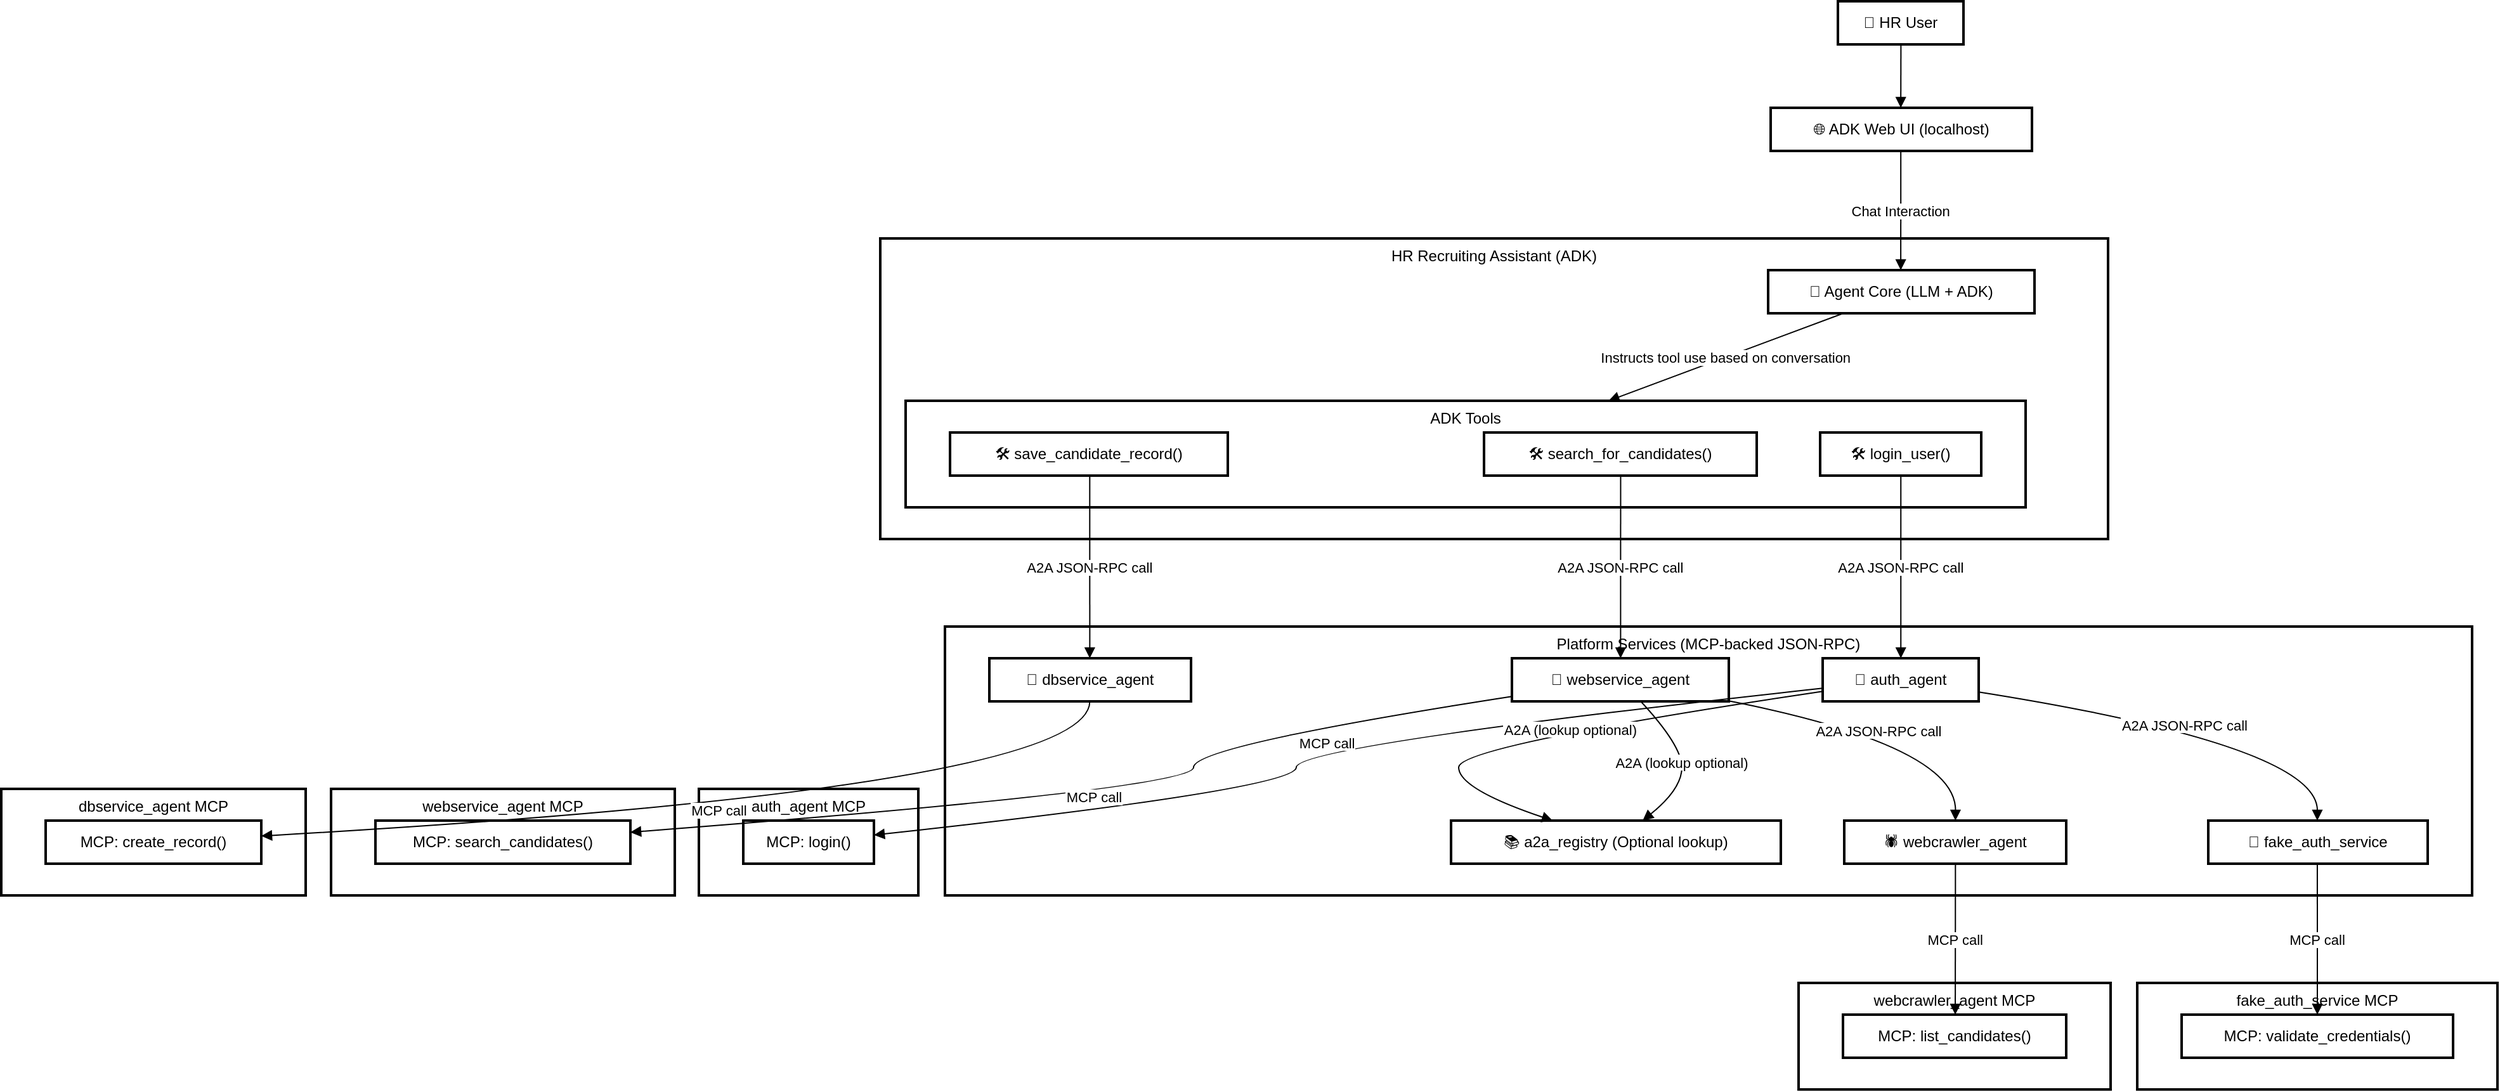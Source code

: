 <mxfile version="21.6.8" type="device">
  <diagram name="Page-1" id="wkovz5vXKfszyQJFtELV">
    <mxGraphModel dx="1098" dy="820" grid="1" gridSize="10" guides="1" tooltips="1" connect="1" arrows="1" fold="1" page="1" pageScale="1" pageWidth="850" pageHeight="1100" math="0" shadow="0">
      <root>
        <mxCell id="0" />
        <mxCell id="1" parent="0" />
        <mxCell id="gvoCo1baOL0UwQFLHFZh-2" value="webcrawler_agent MCP" style="whiteSpace=wrap;strokeWidth=2;verticalAlign=top;" vertex="1" parent="1">
          <mxGeometry x="1437" y="794" width="246" height="84" as="geometry" />
        </mxCell>
        <mxCell id="gvoCo1baOL0UwQFLHFZh-3" value="MCP: list_candidates()" style="whiteSpace=wrap;strokeWidth=2;" vertex="1" parent="1">
          <mxGeometry x="1472" y="819" width="176" height="34" as="geometry" />
        </mxCell>
        <mxCell id="gvoCo1baOL0UwQFLHFZh-4" value="fake_auth_service MCP" style="whiteSpace=wrap;strokeWidth=2;verticalAlign=top;" vertex="1" parent="1">
          <mxGeometry x="1704" y="794" width="284" height="84" as="geometry" />
        </mxCell>
        <mxCell id="gvoCo1baOL0UwQFLHFZh-5" value="MCP: validate_credentials()" style="whiteSpace=wrap;strokeWidth=2;" vertex="1" parent="1">
          <mxGeometry x="1739" y="819" width="214" height="34" as="geometry" />
        </mxCell>
        <mxCell id="gvoCo1baOL0UwQFLHFZh-6" value="dbservice_agent MCP" style="whiteSpace=wrap;strokeWidth=2;verticalAlign=top;" vertex="1" parent="1">
          <mxGeometry x="20" y="641" width="240" height="84" as="geometry" />
        </mxCell>
        <mxCell id="gvoCo1baOL0UwQFLHFZh-7" value="MCP: create_record()" style="whiteSpace=wrap;strokeWidth=2;" vertex="1" parent="1">
          <mxGeometry x="55" y="666" width="170" height="34" as="geometry" />
        </mxCell>
        <mxCell id="gvoCo1baOL0UwQFLHFZh-8" value="webservice_agent MCP" style="whiteSpace=wrap;strokeWidth=2;verticalAlign=top;" vertex="1" parent="1">
          <mxGeometry x="280" y="641" width="271" height="84" as="geometry" />
        </mxCell>
        <mxCell id="gvoCo1baOL0UwQFLHFZh-9" value="MCP: search_candidates()" style="whiteSpace=wrap;strokeWidth=2;" vertex="1" parent="1">
          <mxGeometry x="315" y="666" width="201" height="34" as="geometry" />
        </mxCell>
        <mxCell id="gvoCo1baOL0UwQFLHFZh-10" value="auth_agent MCP" style="whiteSpace=wrap;strokeWidth=2;verticalAlign=top;" vertex="1" parent="1">
          <mxGeometry x="570" y="641" width="173" height="84" as="geometry" />
        </mxCell>
        <mxCell id="gvoCo1baOL0UwQFLHFZh-11" value="MCP: login()" style="whiteSpace=wrap;strokeWidth=2;" vertex="1" parent="1">
          <mxGeometry x="605" y="666" width="103" height="34" as="geometry" />
        </mxCell>
        <mxCell id="gvoCo1baOL0UwQFLHFZh-12" value="Platform Services (MCP-backed JSON-RPC)" style="whiteSpace=wrap;strokeWidth=2;verticalAlign=top;" vertex="1" parent="1">
          <mxGeometry x="764" y="513" width="1204" height="212" as="geometry" />
        </mxCell>
        <mxCell id="gvoCo1baOL0UwQFLHFZh-13" value="🔐 auth_agent" style="whiteSpace=wrap;strokeWidth=2;" vertex="1" parent="1">
          <mxGeometry x="1456" y="538" width="123" height="34" as="geometry" />
        </mxCell>
        <mxCell id="gvoCo1baOL0UwQFLHFZh-14" value="🔎 webservice_agent" style="whiteSpace=wrap;strokeWidth=2;" vertex="1" parent="1">
          <mxGeometry x="1211" y="538" width="171" height="34" as="geometry" />
        </mxCell>
        <mxCell id="gvoCo1baOL0UwQFLHFZh-15" value="💾 dbservice_agent" style="whiteSpace=wrap;strokeWidth=2;" vertex="1" parent="1">
          <mxGeometry x="799" y="538" width="159" height="34" as="geometry" />
        </mxCell>
        <mxCell id="gvoCo1baOL0UwQFLHFZh-16" value="📚 a2a_registry (Optional lookup)" style="whiteSpace=wrap;strokeWidth=2;" vertex="1" parent="1">
          <mxGeometry x="1163" y="666" width="260" height="34" as="geometry" />
        </mxCell>
        <mxCell id="gvoCo1baOL0UwQFLHFZh-17" value="🧪 fake_auth_service" style="whiteSpace=wrap;strokeWidth=2;" vertex="1" parent="1">
          <mxGeometry x="1760" y="666" width="173" height="34" as="geometry" />
        </mxCell>
        <mxCell id="gvoCo1baOL0UwQFLHFZh-18" value="🕷️ webcrawler_agent" style="whiteSpace=wrap;strokeWidth=2;" vertex="1" parent="1">
          <mxGeometry x="1473" y="666" width="175" height="34" as="geometry" />
        </mxCell>
        <mxCell id="gvoCo1baOL0UwQFLHFZh-19" value="HR Recruiting Assistant (ADK)" style="whiteSpace=wrap;strokeWidth=2;verticalAlign=top;" vertex="1" parent="1">
          <mxGeometry x="713" y="207" width="968" height="237" as="geometry" />
        </mxCell>
        <mxCell id="gvoCo1baOL0UwQFLHFZh-20" value="🤖 Agent Core (LLM + ADK)" style="whiteSpace=wrap;strokeWidth=2;" vertex="1" parent="1">
          <mxGeometry x="1413" y="232" width="210" height="34" as="geometry" />
        </mxCell>
        <mxCell id="gvoCo1baOL0UwQFLHFZh-21" value="ADK Tools" style="whiteSpace=wrap;strokeWidth=2;verticalAlign=top;" vertex="1" parent="1">
          <mxGeometry x="733" y="335" width="883" height="84" as="geometry" />
        </mxCell>
        <mxCell id="gvoCo1baOL0UwQFLHFZh-22" value="🛠️ login_user()" style="whiteSpace=wrap;strokeWidth=2;" vertex="1" parent="1">
          <mxGeometry x="1454" y="360" width="127" height="34" as="geometry" />
        </mxCell>
        <mxCell id="gvoCo1baOL0UwQFLHFZh-23" value="🛠️ search_for_candidates()" style="whiteSpace=wrap;strokeWidth=2;" vertex="1" parent="1">
          <mxGeometry x="1189" y="360" width="215" height="34" as="geometry" />
        </mxCell>
        <mxCell id="gvoCo1baOL0UwQFLHFZh-24" value="🛠️ save_candidate_record()" style="whiteSpace=wrap;strokeWidth=2;" vertex="1" parent="1">
          <mxGeometry x="768" y="360" width="219" height="34" as="geometry" />
        </mxCell>
        <mxCell id="gvoCo1baOL0UwQFLHFZh-25" value="🧑 HR User" style="whiteSpace=wrap;strokeWidth=2;" vertex="1" parent="1">
          <mxGeometry x="1468" y="20" width="99" height="34" as="geometry" />
        </mxCell>
        <mxCell id="gvoCo1baOL0UwQFLHFZh-26" value="🌐 ADK Web UI (localhost)" style="whiteSpace=wrap;strokeWidth=2;" vertex="1" parent="1">
          <mxGeometry x="1415" y="104" width="206" height="34" as="geometry" />
        </mxCell>
        <mxCell id="gvoCo1baOL0UwQFLHFZh-27" value="" style="curved=1;startArrow=none;endArrow=block;exitX=0.502;exitY=1;entryX=0.498;entryY=0;rounded=0;" edge="1" parent="1" source="gvoCo1baOL0UwQFLHFZh-25" target="gvoCo1baOL0UwQFLHFZh-26">
          <mxGeometry relative="1" as="geometry">
            <Array as="points" />
          </mxGeometry>
        </mxCell>
        <mxCell id="gvoCo1baOL0UwQFLHFZh-28" value="Chat Interaction" style="curved=1;startArrow=none;endArrow=block;exitX=0.498;exitY=1;entryX=0.498;entryY=0;rounded=0;" edge="1" parent="1" source="gvoCo1baOL0UwQFLHFZh-26" target="gvoCo1baOL0UwQFLHFZh-20">
          <mxGeometry relative="1" as="geometry">
            <Array as="points" />
          </mxGeometry>
        </mxCell>
        <mxCell id="gvoCo1baOL0UwQFLHFZh-29" value="A2A JSON-RPC call" style="curved=1;startArrow=none;endArrow=block;exitX=0.501;exitY=1;entryX=0.501;entryY=0;rounded=0;" edge="1" parent="1" source="gvoCo1baOL0UwQFLHFZh-22" target="gvoCo1baOL0UwQFLHFZh-13">
          <mxGeometry relative="1" as="geometry">
            <Array as="points" />
          </mxGeometry>
        </mxCell>
        <mxCell id="gvoCo1baOL0UwQFLHFZh-30" value="A2A JSON-RPC call" style="curved=1;startArrow=none;endArrow=block;exitX=0.501;exitY=1;entryX=0.501;entryY=0;rounded=0;" edge="1" parent="1" source="gvoCo1baOL0UwQFLHFZh-23" target="gvoCo1baOL0UwQFLHFZh-14">
          <mxGeometry relative="1" as="geometry">
            <Array as="points" />
          </mxGeometry>
        </mxCell>
        <mxCell id="gvoCo1baOL0UwQFLHFZh-31" value="A2A JSON-RPC call" style="curved=1;startArrow=none;endArrow=block;exitX=0.503;exitY=1;entryX=0.498;entryY=0;rounded=0;" edge="1" parent="1" source="gvoCo1baOL0UwQFLHFZh-24" target="gvoCo1baOL0UwQFLHFZh-15">
          <mxGeometry relative="1" as="geometry">
            <Array as="points" />
          </mxGeometry>
        </mxCell>
        <mxCell id="gvoCo1baOL0UwQFLHFZh-32" value="MCP call" style="curved=1;startArrow=none;endArrow=block;exitX=0.0;exitY=0.696;entryX=1.005;entryY=0.334;rounded=0;" edge="1" parent="1" source="gvoCo1baOL0UwQFLHFZh-13" target="gvoCo1baOL0UwQFLHFZh-11">
          <mxGeometry relative="1" as="geometry">
            <Array as="points">
              <mxPoint x="1041" y="607" />
              <mxPoint x="1041" y="641" />
            </Array>
          </mxGeometry>
        </mxCell>
        <mxCell id="gvoCo1baOL0UwQFLHFZh-33" value="A2A (lookup optional)" style="curved=1;startArrow=none;endArrow=block;exitX=0.0;exitY=0.768;entryX=0.308;entryY=0;rounded=0;" edge="1" parent="1" source="gvoCo1baOL0UwQFLHFZh-13" target="gvoCo1baOL0UwQFLHFZh-16">
          <mxGeometry relative="1" as="geometry">
            <Array as="points">
              <mxPoint x="1169" y="607" />
              <mxPoint x="1169" y="641" />
            </Array>
          </mxGeometry>
        </mxCell>
        <mxCell id="gvoCo1baOL0UwQFLHFZh-34" value="A2A JSON-RPC call" style="curved=1;startArrow=none;endArrow=block;exitX=1.003;exitY=0.784;entryX=0.497;entryY=0;rounded=0;" edge="1" parent="1" source="gvoCo1baOL0UwQFLHFZh-13" target="gvoCo1baOL0UwQFLHFZh-17">
          <mxGeometry relative="1" as="geometry">
            <Array as="points">
              <mxPoint x="1846" y="607" />
            </Array>
          </mxGeometry>
        </mxCell>
        <mxCell id="gvoCo1baOL0UwQFLHFZh-35" value="MCP call" style="curved=1;startArrow=none;endArrow=block;exitX=0.497;exitY=1;entryX=0.5;entryY=0;rounded=0;" edge="1" parent="1" source="gvoCo1baOL0UwQFLHFZh-17" target="gvoCo1baOL0UwQFLHFZh-5">
          <mxGeometry relative="1" as="geometry">
            <Array as="points" />
          </mxGeometry>
        </mxCell>
        <mxCell id="gvoCo1baOL0UwQFLHFZh-36" value="MCP call" style="curved=1;startArrow=none;endArrow=block;exitX=0.001;exitY=0.884;entryX=0.997;entryY=0.272;rounded=0;" edge="1" parent="1" source="gvoCo1baOL0UwQFLHFZh-14" target="gvoCo1baOL0UwQFLHFZh-9">
          <mxGeometry relative="1" as="geometry">
            <Array as="points">
              <mxPoint x="960" y="607" />
              <mxPoint x="960" y="641" />
            </Array>
          </mxGeometry>
        </mxCell>
        <mxCell id="gvoCo1baOL0UwQFLHFZh-37" value="A2A (lookup optional)" style="curved=1;startArrow=none;endArrow=block;exitX=0.594;exitY=1;entryX=0.581;entryY=0;rounded=0;" edge="1" parent="1" source="gvoCo1baOL0UwQFLHFZh-14" target="gvoCo1baOL0UwQFLHFZh-16">
          <mxGeometry relative="1" as="geometry">
            <Array as="points">
              <mxPoint x="1345" y="607" />
              <mxPoint x="1345" y="641" />
            </Array>
          </mxGeometry>
        </mxCell>
        <mxCell id="gvoCo1baOL0UwQFLHFZh-38" value="A2A JSON-RPC call" style="curved=1;startArrow=none;endArrow=block;exitX=1.002;exitY=0.991;entryX=0.501;entryY=0;rounded=0;" edge="1" parent="1" source="gvoCo1baOL0UwQFLHFZh-14" target="gvoCo1baOL0UwQFLHFZh-18">
          <mxGeometry relative="1" as="geometry">
            <Array as="points">
              <mxPoint x="1561" y="607" />
            </Array>
          </mxGeometry>
        </mxCell>
        <mxCell id="gvoCo1baOL0UwQFLHFZh-39" value="MCP call" style="curved=1;startArrow=none;endArrow=block;exitX=0.501;exitY=1;entryX=0.503;entryY=0;rounded=0;" edge="1" parent="1" source="gvoCo1baOL0UwQFLHFZh-18" target="gvoCo1baOL0UwQFLHFZh-3">
          <mxGeometry relative="1" as="geometry">
            <Array as="points" />
          </mxGeometry>
        </mxCell>
        <mxCell id="gvoCo1baOL0UwQFLHFZh-40" value="MCP call" style="curved=1;startArrow=none;endArrow=block;exitX=0.498;exitY=1;entryX=0.998;entryY=0.358;rounded=0;" edge="1" parent="1" source="gvoCo1baOL0UwQFLHFZh-15" target="gvoCo1baOL0UwQFLHFZh-7">
          <mxGeometry relative="1" as="geometry">
            <Array as="points">
              <mxPoint x="878" y="641" />
            </Array>
          </mxGeometry>
        </mxCell>
        <mxCell id="gvoCo1baOL0UwQFLHFZh-41" value="Instructs tool use based on conversation" style="curved=1;startArrow=none;endArrow=block;rounded=0;" edge="1" parent="1" source="gvoCo1baOL0UwQFLHFZh-20" target="gvoCo1baOL0UwQFLHFZh-21">
          <mxGeometry relative="1" as="geometry">
            <Array as="points" />
          </mxGeometry>
        </mxCell>
      </root>
    </mxGraphModel>
  </diagram>
</mxfile>
